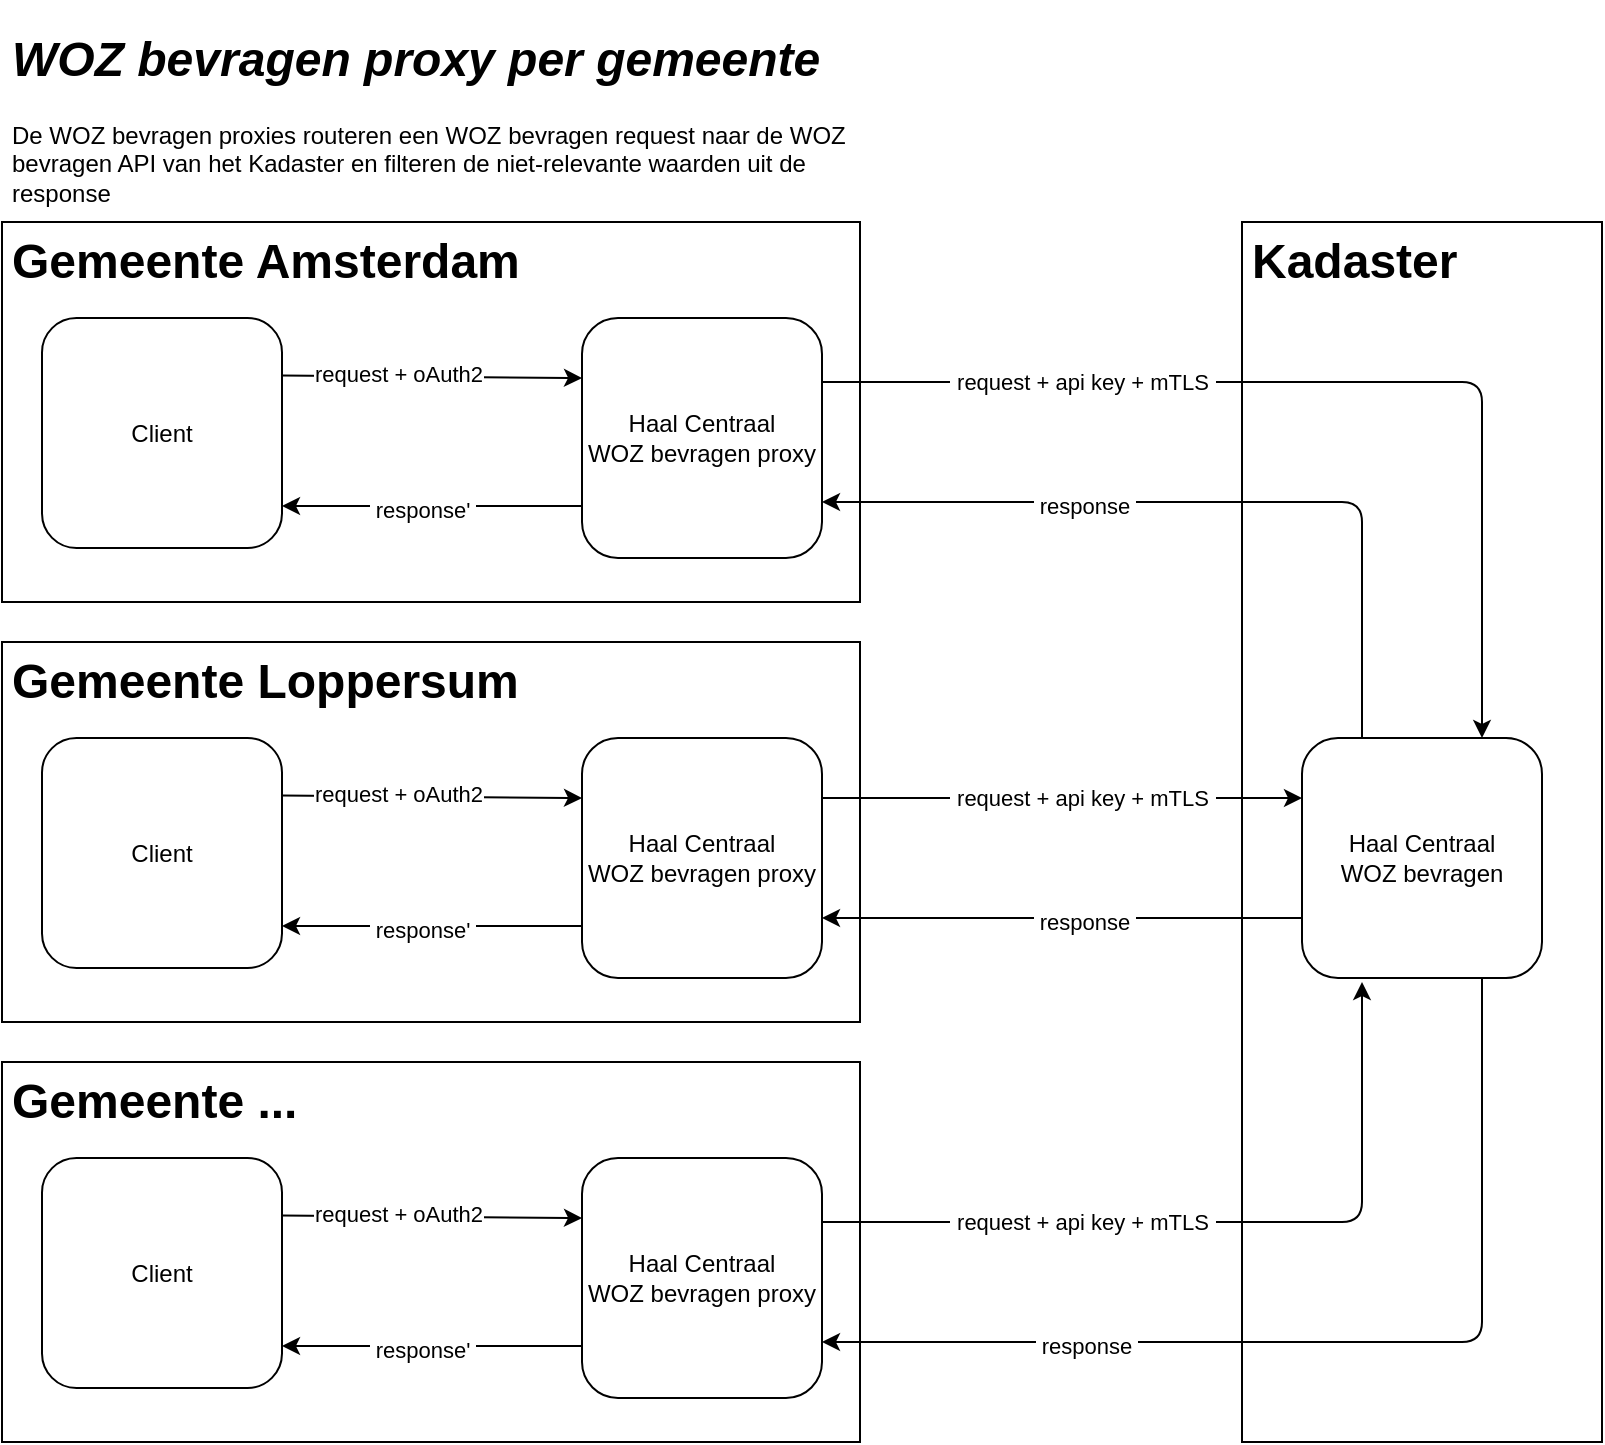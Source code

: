 <mxfile version="14.9.2" type="device"><diagram id="5rLYXw4d1428zBfZNk9S" name="Page-1"><mxGraphModel dx="2031" dy="1114" grid="1" gridSize="10" guides="1" tooltips="1" connect="1" arrows="1" fold="1" page="1" pageScale="1" pageWidth="1169" pageHeight="826" math="0" shadow="0"><root><mxCell id="0"/><mxCell id="1" parent="0"/><mxCell id="dh4bTn8yGy-JCNBOvuug-1" value="Haal Centraal&lt;br&gt;WOZ bevragen" style="rounded=1;whiteSpace=wrap;html=1;" parent="1" vertex="1"><mxGeometry x="770" y="379" width="120" height="120" as="geometry"/></mxCell><mxCell id="dh4bTn8yGy-JCNBOvuug-3" value="Haal Centraal&lt;br&gt;WOZ bevragen proxy" style="rounded=1;whiteSpace=wrap;html=1;" parent="1" vertex="1"><mxGeometry x="410" y="379" width="120" height="120" as="geometry"/></mxCell><mxCell id="dh4bTn8yGy-JCNBOvuug-4" value="Client" style="rounded=1;whiteSpace=wrap;html=1;" parent="1" vertex="1"><mxGeometry x="140" y="379" width="120" height="115" as="geometry"/></mxCell><mxCell id="dh4bTn8yGy-JCNBOvuug-10" value="" style="endArrow=classic;html=1;exitX=1;exitY=0.25;exitDx=0;exitDy=0;entryX=0;entryY=0.25;entryDx=0;entryDy=0;" parent="1" source="dh4bTn8yGy-JCNBOvuug-3" target="dh4bTn8yGy-JCNBOvuug-1" edge="1"><mxGeometry width="50" height="50" relative="1" as="geometry"><mxPoint x="520" y="541.667" as="sourcePoint"/><mxPoint x="692" y="409" as="targetPoint"/></mxGeometry></mxCell><mxCell id="dh4bTn8yGy-JCNBOvuug-18" value="&amp;nbsp;request + api key + mTLS&amp;nbsp;" style="edgeLabel;html=1;align=center;verticalAlign=middle;resizable=0;points=[];" parent="dh4bTn8yGy-JCNBOvuug-10" vertex="1" connectable="0"><mxGeometry x="-0.276" y="1" relative="1" as="geometry"><mxPoint x="43" y="1" as="offset"/></mxGeometry></mxCell><mxCell id="dh4bTn8yGy-JCNBOvuug-17" value="" style="endArrow=classic;html=1;exitX=1;exitY=0.25;exitDx=0;exitDy=0;entryX=0;entryY=0.25;entryDx=0;entryDy=0;" parent="1" source="dh4bTn8yGy-JCNBOvuug-4" target="dh4bTn8yGy-JCNBOvuug-3" edge="1"><mxGeometry width="50" height="50" relative="1" as="geometry"><mxPoint x="260" y="489" as="sourcePoint"/><mxPoint x="310" y="439" as="targetPoint"/></mxGeometry></mxCell><mxCell id="dh4bTn8yGy-JCNBOvuug-19" value="request + oAuth2" style="edgeLabel;html=1;align=center;verticalAlign=middle;resizable=0;points=[];" parent="dh4bTn8yGy-JCNBOvuug-17" vertex="1" connectable="0"><mxGeometry x="-0.231" y="1" relative="1" as="geometry"><mxPoint as="offset"/></mxGeometry></mxCell><mxCell id="dh4bTn8yGy-JCNBOvuug-20" value="" style="endArrow=classic;html=1;entryX=1;entryY=0.75;entryDx=0;entryDy=0;exitX=0;exitY=0.75;exitDx=0;exitDy=0;" parent="1" source="dh4bTn8yGy-JCNBOvuug-1" target="dh4bTn8yGy-JCNBOvuug-3" edge="1"><mxGeometry width="50" height="50" relative="1" as="geometry"><mxPoint x="530" y="589" as="sourcePoint"/><mxPoint x="580" y="539" as="targetPoint"/></mxGeometry></mxCell><mxCell id="dh4bTn8yGy-JCNBOvuug-21" value="&amp;nbsp;response&amp;nbsp;" style="edgeLabel;html=1;align=center;verticalAlign=middle;resizable=0;points=[];" parent="dh4bTn8yGy-JCNBOvuug-20" vertex="1" connectable="0"><mxGeometry x="0.229" y="2" relative="1" as="geometry"><mxPoint x="38" as="offset"/></mxGeometry></mxCell><mxCell id="dh4bTn8yGy-JCNBOvuug-22" value="" style="endArrow=classic;html=1;" parent="1" edge="1"><mxGeometry width="50" height="50" relative="1" as="geometry"><mxPoint x="410" y="473" as="sourcePoint"/><mxPoint x="260" y="473" as="targetPoint"/></mxGeometry></mxCell><mxCell id="dh4bTn8yGy-JCNBOvuug-23" value="&amp;nbsp;response'&amp;nbsp;" style="edgeLabel;html=1;align=center;verticalAlign=middle;resizable=0;points=[];" parent="dh4bTn8yGy-JCNBOvuug-22" vertex="1" connectable="0"><mxGeometry x="0.298" y="2" relative="1" as="geometry"><mxPoint x="17" as="offset"/></mxGeometry></mxCell><mxCell id="dh4bTn8yGy-JCNBOvuug-25" value="&lt;h1&gt;Gemeente Loppersum&lt;br&gt;&lt;/h1&gt;" style="text;html=1;spacing=5;spacingTop=-20;whiteSpace=wrap;overflow=hidden;rounded=0;labelBorderColor=none;strokeColor=#000000;" parent="1" vertex="1"><mxGeometry x="120" y="331" width="429" height="190" as="geometry"/></mxCell><mxCell id="dh4bTn8yGy-JCNBOvuug-26" value="&lt;h1&gt;Kadaster&lt;/h1&gt;" style="text;html=1;fillColor=none;spacing=5;spacingTop=-20;whiteSpace=wrap;overflow=hidden;rounded=0;strokeColor=#000000;" parent="1" vertex="1"><mxGeometry x="740" y="121" width="180" height="610" as="geometry"/></mxCell><mxCell id="0vJPY9iBi3FjMtgsZbZ6-8" value="&lt;div&gt;De WOZ bevragen proxies routeren een WOZ bevragen request naar de WOZ bevragen API van het Kadaster en filteren de niet-relevante waarden uit de response&lt;/div&gt;" style="text;html=1;spacing=5;spacingTop=-20;whiteSpace=wrap;overflow=hidden;rounded=0;labelBorderColor=none;" vertex="1" parent="1"><mxGeometry x="120" y="81" width="429" height="55" as="geometry"/></mxCell><mxCell id="0vJPY9iBi3FjMtgsZbZ6-9" value="Haal Centraal&lt;br&gt;WOZ bevragen proxy" style="rounded=1;whiteSpace=wrap;html=1;" vertex="1" parent="1"><mxGeometry x="410" y="169" width="120" height="120" as="geometry"/></mxCell><mxCell id="0vJPY9iBi3FjMtgsZbZ6-10" value="Client" style="rounded=1;whiteSpace=wrap;html=1;" vertex="1" parent="1"><mxGeometry x="140" y="169" width="120" height="115" as="geometry"/></mxCell><mxCell id="0vJPY9iBi3FjMtgsZbZ6-11" value="" style="endArrow=classic;html=1;exitX=1;exitY=0.25;exitDx=0;exitDy=0;entryX=0;entryY=0.25;entryDx=0;entryDy=0;" edge="1" parent="1" source="0vJPY9iBi3FjMtgsZbZ6-10" target="0vJPY9iBi3FjMtgsZbZ6-9"><mxGeometry width="50" height="50" relative="1" as="geometry"><mxPoint x="260" y="279" as="sourcePoint"/><mxPoint x="310" y="229" as="targetPoint"/></mxGeometry></mxCell><mxCell id="0vJPY9iBi3FjMtgsZbZ6-12" value="request + oAuth2" style="edgeLabel;html=1;align=center;verticalAlign=middle;resizable=0;points=[];" vertex="1" connectable="0" parent="0vJPY9iBi3FjMtgsZbZ6-11"><mxGeometry x="-0.231" y="1" relative="1" as="geometry"><mxPoint as="offset"/></mxGeometry></mxCell><mxCell id="0vJPY9iBi3FjMtgsZbZ6-13" value="" style="endArrow=classic;html=1;" edge="1" parent="1"><mxGeometry width="50" height="50" relative="1" as="geometry"><mxPoint x="410" y="263.0" as="sourcePoint"/><mxPoint x="260" y="263.0" as="targetPoint"/></mxGeometry></mxCell><mxCell id="0vJPY9iBi3FjMtgsZbZ6-14" value="&amp;nbsp;response'&amp;nbsp;" style="edgeLabel;html=1;align=center;verticalAlign=middle;resizable=0;points=[];" vertex="1" connectable="0" parent="0vJPY9iBi3FjMtgsZbZ6-13"><mxGeometry x="0.298" y="2" relative="1" as="geometry"><mxPoint x="17" as="offset"/></mxGeometry></mxCell><mxCell id="0vJPY9iBi3FjMtgsZbZ6-15" value="&lt;h1&gt;Gemeente Amsterdam&lt;br&gt;&lt;/h1&gt;" style="text;html=1;spacing=5;spacingTop=-20;whiteSpace=wrap;overflow=hidden;rounded=0;labelBorderColor=none;strokeColor=#000000;" vertex="1" parent="1"><mxGeometry x="120" y="121" width="429" height="190" as="geometry"/></mxCell><mxCell id="0vJPY9iBi3FjMtgsZbZ6-16" value="Haal Centraal&lt;br&gt;WOZ bevragen proxy" style="rounded=1;whiteSpace=wrap;html=1;" vertex="1" parent="1"><mxGeometry x="410" y="589" width="120" height="120" as="geometry"/></mxCell><mxCell id="0vJPY9iBi3FjMtgsZbZ6-17" value="Client" style="rounded=1;whiteSpace=wrap;html=1;" vertex="1" parent="1"><mxGeometry x="140" y="589" width="120" height="115" as="geometry"/></mxCell><mxCell id="0vJPY9iBi3FjMtgsZbZ6-18" value="" style="endArrow=classic;html=1;exitX=1;exitY=0.25;exitDx=0;exitDy=0;entryX=0;entryY=0.25;entryDx=0;entryDy=0;" edge="1" parent="1" source="0vJPY9iBi3FjMtgsZbZ6-17" target="0vJPY9iBi3FjMtgsZbZ6-16"><mxGeometry width="50" height="50" relative="1" as="geometry"><mxPoint x="260" y="699" as="sourcePoint"/><mxPoint x="310" y="649" as="targetPoint"/></mxGeometry></mxCell><mxCell id="0vJPY9iBi3FjMtgsZbZ6-19" value="request + oAuth2" style="edgeLabel;html=1;align=center;verticalAlign=middle;resizable=0;points=[];" vertex="1" connectable="0" parent="0vJPY9iBi3FjMtgsZbZ6-18"><mxGeometry x="-0.231" y="1" relative="1" as="geometry"><mxPoint as="offset"/></mxGeometry></mxCell><mxCell id="0vJPY9iBi3FjMtgsZbZ6-20" value="" style="endArrow=classic;html=1;" edge="1" parent="1"><mxGeometry width="50" height="50" relative="1" as="geometry"><mxPoint x="410" y="683.0" as="sourcePoint"/><mxPoint x="260" y="683.0" as="targetPoint"/></mxGeometry></mxCell><mxCell id="0vJPY9iBi3FjMtgsZbZ6-21" value="&amp;nbsp;response'&amp;nbsp;" style="edgeLabel;html=1;align=center;verticalAlign=middle;resizable=0;points=[];" vertex="1" connectable="0" parent="0vJPY9iBi3FjMtgsZbZ6-20"><mxGeometry x="0.298" y="2" relative="1" as="geometry"><mxPoint x="17" as="offset"/></mxGeometry></mxCell><mxCell id="0vJPY9iBi3FjMtgsZbZ6-22" value="&lt;h1&gt;Gemeente ...&lt;br&gt;&lt;/h1&gt;" style="text;html=1;spacing=5;spacingTop=-20;whiteSpace=wrap;overflow=hidden;rounded=0;labelBorderColor=none;strokeColor=#000000;" vertex="1" parent="1"><mxGeometry x="120" y="541" width="429" height="190" as="geometry"/></mxCell><mxCell id="0vJPY9iBi3FjMtgsZbZ6-23" value="" style="endArrow=classic;html=1;exitX=1;exitY=0.25;exitDx=0;exitDy=0;entryX=0.75;entryY=0;entryDx=0;entryDy=0;" edge="1" parent="1" target="dh4bTn8yGy-JCNBOvuug-1"><mxGeometry width="50" height="50" relative="1" as="geometry"><mxPoint x="530" y="201" as="sourcePoint"/><mxPoint x="710" y="201" as="targetPoint"/><Array as="points"><mxPoint x="860" y="201"/></Array></mxGeometry></mxCell><mxCell id="0vJPY9iBi3FjMtgsZbZ6-24" value="&amp;nbsp;request + api key + mTLS&amp;nbsp;" style="edgeLabel;html=1;align=center;verticalAlign=middle;resizable=0;points=[];" vertex="1" connectable="0" parent="0vJPY9iBi3FjMtgsZbZ6-23"><mxGeometry x="-0.276" y="1" relative="1" as="geometry"><mxPoint x="-54" y="1" as="offset"/></mxGeometry></mxCell><mxCell id="0vJPY9iBi3FjMtgsZbZ6-25" value="" style="endArrow=classic;html=1;entryX=1;entryY=0.75;entryDx=0;entryDy=0;exitX=0.25;exitY=0;exitDx=0;exitDy=0;" edge="1" parent="1" source="dh4bTn8yGy-JCNBOvuug-1"><mxGeometry width="50" height="50" relative="1" as="geometry"><mxPoint x="770" y="261" as="sourcePoint"/><mxPoint x="530" y="261" as="targetPoint"/><Array as="points"><mxPoint x="800" y="261"/></Array></mxGeometry></mxCell><mxCell id="0vJPY9iBi3FjMtgsZbZ6-26" value="&amp;nbsp;response&amp;nbsp;" style="edgeLabel;html=1;align=center;verticalAlign=middle;resizable=0;points=[];" vertex="1" connectable="0" parent="0vJPY9iBi3FjMtgsZbZ6-25"><mxGeometry x="0.229" y="2" relative="1" as="geometry"><mxPoint x="-19" as="offset"/></mxGeometry></mxCell><mxCell id="0vJPY9iBi3FjMtgsZbZ6-27" value="" style="endArrow=classic;html=1;exitX=1;exitY=0.25;exitDx=0;exitDy=0;" edge="1" parent="1"><mxGeometry width="50" height="50" relative="1" as="geometry"><mxPoint x="530" y="621" as="sourcePoint"/><mxPoint x="800" y="501" as="targetPoint"/><Array as="points"><mxPoint x="800" y="621"/></Array></mxGeometry></mxCell><mxCell id="0vJPY9iBi3FjMtgsZbZ6-28" value="&amp;nbsp;request + api key + mTLS&amp;nbsp;" style="edgeLabel;html=1;align=center;verticalAlign=middle;resizable=0;points=[];" vertex="1" connectable="0" parent="0vJPY9iBi3FjMtgsZbZ6-27"><mxGeometry x="-0.276" y="1" relative="1" as="geometry"><mxPoint x="-11" y="1" as="offset"/></mxGeometry></mxCell><mxCell id="0vJPY9iBi3FjMtgsZbZ6-29" value="" style="endArrow=classic;html=1;entryX=1;entryY=0.75;entryDx=0;entryDy=0;exitX=0.75;exitY=1;exitDx=0;exitDy=0;" edge="1" parent="1" source="dh4bTn8yGy-JCNBOvuug-1"><mxGeometry width="50" height="50" relative="1" as="geometry"><mxPoint x="770" y="681" as="sourcePoint"/><mxPoint x="530" y="681" as="targetPoint"/><Array as="points"><mxPoint x="860" y="681"/></Array></mxGeometry></mxCell><mxCell id="0vJPY9iBi3FjMtgsZbZ6-30" value="&amp;nbsp;response&amp;nbsp;" style="edgeLabel;html=1;align=center;verticalAlign=middle;resizable=0;points=[];" vertex="1" connectable="0" parent="0vJPY9iBi3FjMtgsZbZ6-29"><mxGeometry x="0.229" y="2" relative="1" as="geometry"><mxPoint x="-66" as="offset"/></mxGeometry></mxCell><mxCell id="0vJPY9iBi3FjMtgsZbZ6-31" value="&lt;h1&gt;&lt;i&gt;WOZ bevragen proxy per gemeente&lt;br&gt;&lt;/i&gt;&lt;/h1&gt;" style="text;html=1;spacing=5;spacingTop=-20;whiteSpace=wrap;overflow=hidden;rounded=0;labelBorderColor=none;" vertex="1" parent="1"><mxGeometry x="120" y="20" width="429" height="190" as="geometry"/></mxCell></root></mxGraphModel></diagram></mxfile>